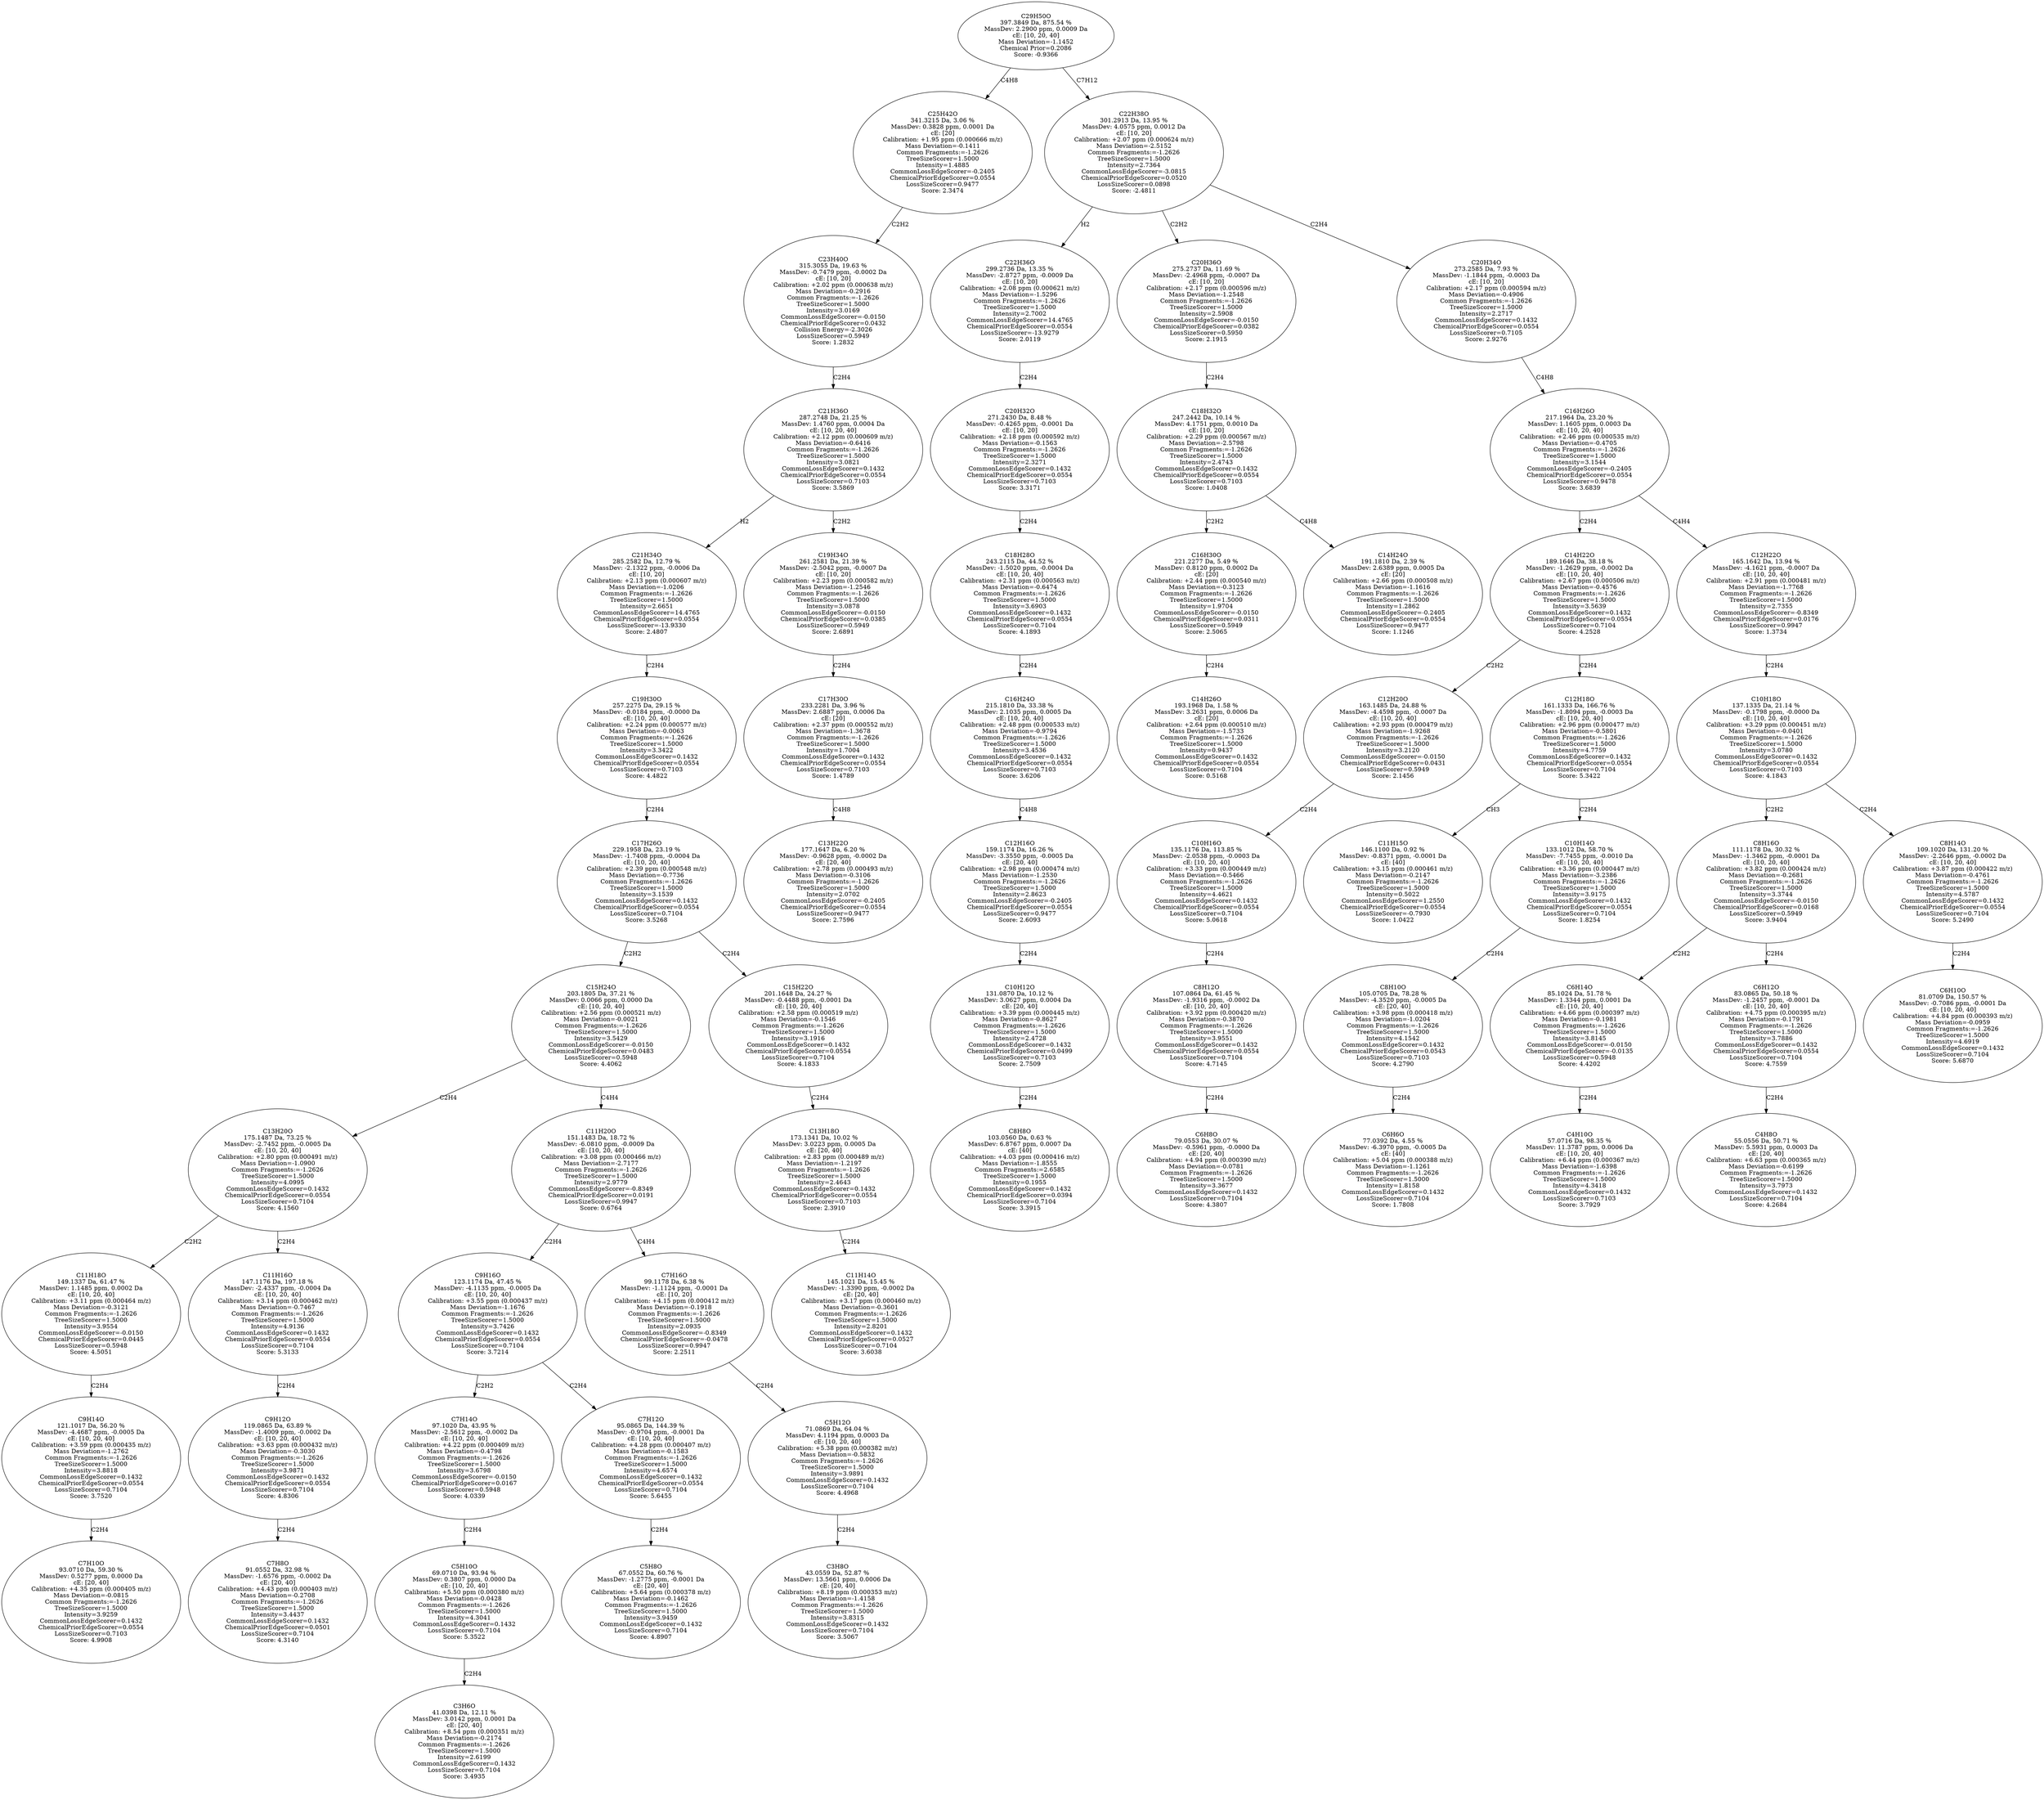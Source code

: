 strict digraph {
v1 [label="C7H10O\n93.0710 Da, 59.30 %\nMassDev: 0.5277 ppm, 0.0000 Da\ncE: [20, 40]\nCalibration: +4.35 ppm (0.000405 m/z)\nMass Deviation=-0.0815\nCommon Fragments:=-1.2626\nTreeSizeScorer=1.5000\nIntensity=3.9259\nCommonLossEdgeScorer=0.1432\nChemicalPriorEdgeScorer=0.0554\nLossSizeScorer=0.7103\nScore: 4.9908"];
v2 [label="C9H14O\n121.1017 Da, 56.20 %\nMassDev: -4.4687 ppm, -0.0005 Da\ncE: [10, 20, 40]\nCalibration: +3.59 ppm (0.000435 m/z)\nMass Deviation=-1.2762\nCommon Fragments:=-1.2626\nTreeSizeScorer=1.5000\nIntensity=3.8818\nCommonLossEdgeScorer=0.1432\nChemicalPriorEdgeScorer=0.0554\nLossSizeScorer=0.7104\nScore: 3.7520"];
v3 [label="C11H18O\n149.1337 Da, 61.47 %\nMassDev: 1.1485 ppm, 0.0002 Da\ncE: [10, 20, 40]\nCalibration: +3.11 ppm (0.000464 m/z)\nMass Deviation=-0.3121\nCommon Fragments:=-1.2626\nTreeSizeScorer=1.5000\nIntensity=3.9554\nCommonLossEdgeScorer=-0.0150\nChemicalPriorEdgeScorer=0.0445\nLossSizeScorer=0.5948\nScore: 4.5051"];
v4 [label="C7H8O\n91.0552 Da, 32.98 %\nMassDev: -1.6576 ppm, -0.0002 Da\ncE: [20, 40]\nCalibration: +4.43 ppm (0.000403 m/z)\nMass Deviation=-0.2708\nCommon Fragments:=-1.2626\nTreeSizeScorer=1.5000\nIntensity=3.4437\nCommonLossEdgeScorer=0.1432\nChemicalPriorEdgeScorer=0.0501\nLossSizeScorer=0.7104\nScore: 4.3140"];
v5 [label="C9H12O\n119.0865 Da, 63.89 %\nMassDev: -1.4009 ppm, -0.0002 Da\ncE: [10, 20, 40]\nCalibration: +3.63 ppm (0.000432 m/z)\nMass Deviation=-0.3030\nCommon Fragments:=-1.2626\nTreeSizeScorer=1.5000\nIntensity=3.9871\nCommonLossEdgeScorer=0.1432\nChemicalPriorEdgeScorer=0.0554\nLossSizeScorer=0.7104\nScore: 4.8306"];
v6 [label="C11H16O\n147.1176 Da, 197.18 %\nMassDev: -2.4337 ppm, -0.0004 Da\ncE: [10, 20, 40]\nCalibration: +3.14 ppm (0.000462 m/z)\nMass Deviation=-0.7467\nCommon Fragments:=-1.2626\nTreeSizeScorer=1.5000\nIntensity=4.9136\nCommonLossEdgeScorer=0.1432\nChemicalPriorEdgeScorer=0.0554\nLossSizeScorer=0.7104\nScore: 5.3133"];
v7 [label="C13H20O\n175.1487 Da, 73.25 %\nMassDev: -2.7452 ppm, -0.0005 Da\ncE: [10, 20, 40]\nCalibration: +2.80 ppm (0.000491 m/z)\nMass Deviation=-1.0900\nCommon Fragments:=-1.2626\nTreeSizeScorer=1.5000\nIntensity=4.0995\nCommonLossEdgeScorer=0.1432\nChemicalPriorEdgeScorer=0.0554\nLossSizeScorer=0.7104\nScore: 4.1560"];
v8 [label="C3H6O\n41.0398 Da, 12.11 %\nMassDev: 3.0142 ppm, 0.0001 Da\ncE: [20, 40]\nCalibration: +8.54 ppm (0.000351 m/z)\nMass Deviation=-0.2174\nCommon Fragments:=-1.2626\nTreeSizeScorer=1.5000\nIntensity=2.6199\nCommonLossEdgeScorer=0.1432\nLossSizeScorer=0.7104\nScore: 3.4935"];
v9 [label="C5H10O\n69.0710 Da, 93.94 %\nMassDev: 0.3807 ppm, 0.0000 Da\ncE: [10, 20, 40]\nCalibration: +5.50 ppm (0.000380 m/z)\nMass Deviation=-0.0428\nCommon Fragments:=-1.2626\nTreeSizeScorer=1.5000\nIntensity=4.3041\nCommonLossEdgeScorer=0.1432\nLossSizeScorer=0.7104\nScore: 5.3522"];
v10 [label="C7H14O\n97.1020 Da, 43.95 %\nMassDev: -2.5612 ppm, -0.0002 Da\ncE: [10, 20, 40]\nCalibration: +4.22 ppm (0.000409 m/z)\nMass Deviation=-0.4798\nCommon Fragments:=-1.2626\nTreeSizeScorer=1.5000\nIntensity=3.6798\nCommonLossEdgeScorer=-0.0150\nChemicalPriorEdgeScorer=0.0167\nLossSizeScorer=0.5948\nScore: 4.0339"];
v11 [label="C5H8O\n67.0552 Da, 60.76 %\nMassDev: -1.2775 ppm, -0.0001 Da\ncE: [20, 40]\nCalibration: +5.64 ppm (0.000378 m/z)\nMass Deviation=-0.1462\nCommon Fragments:=-1.2626\nTreeSizeScorer=1.5000\nIntensity=3.9459\nCommonLossEdgeScorer=0.1432\nLossSizeScorer=0.7104\nScore: 4.8907"];
v12 [label="C7H12O\n95.0865 Da, 144.39 %\nMassDev: -0.9704 ppm, -0.0001 Da\ncE: [10, 20, 40]\nCalibration: +4.28 ppm (0.000407 m/z)\nMass Deviation=-0.1583\nCommon Fragments:=-1.2626\nTreeSizeScorer=1.5000\nIntensity=4.6574\nCommonLossEdgeScorer=0.1432\nChemicalPriorEdgeScorer=0.0554\nLossSizeScorer=0.7104\nScore: 5.6455"];
v13 [label="C9H16O\n123.1174 Da, 47.45 %\nMassDev: -4.1135 ppm, -0.0005 Da\ncE: [10, 20, 40]\nCalibration: +3.55 ppm (0.000437 m/z)\nMass Deviation=-1.1676\nCommon Fragments:=-1.2626\nTreeSizeScorer=1.5000\nIntensity=3.7426\nCommonLossEdgeScorer=0.1432\nChemicalPriorEdgeScorer=0.0554\nLossSizeScorer=0.7104\nScore: 3.7214"];
v14 [label="C3H8O\n43.0559 Da, 52.87 %\nMassDev: 13.5661 ppm, 0.0006 Da\ncE: [20, 40]\nCalibration: +8.19 ppm (0.000353 m/z)\nMass Deviation=-1.4158\nCommon Fragments:=-1.2626\nTreeSizeScorer=1.5000\nIntensity=3.8315\nCommonLossEdgeScorer=0.1432\nLossSizeScorer=0.7104\nScore: 3.5067"];
v15 [label="C5H12O\n71.0869 Da, 64.04 %\nMassDev: 4.1194 ppm, 0.0003 Da\ncE: [10, 20, 40]\nCalibration: +5.38 ppm (0.000382 m/z)\nMass Deviation=-0.5832\nCommon Fragments:=-1.2626\nTreeSizeScorer=1.5000\nIntensity=3.9891\nCommonLossEdgeScorer=0.1432\nLossSizeScorer=0.7104\nScore: 4.4968"];
v16 [label="C7H16O\n99.1178 Da, 6.38 %\nMassDev: -1.1124 ppm, -0.0001 Da\ncE: [10, 20]\nCalibration: +4.15 ppm (0.000412 m/z)\nMass Deviation=-0.1918\nCommon Fragments:=-1.2626\nTreeSizeScorer=1.5000\nIntensity=2.0935\nCommonLossEdgeScorer=-0.8349\nChemicalPriorEdgeScorer=-0.0478\nLossSizeScorer=0.9947\nScore: 2.2511"];
v17 [label="C11H20O\n151.1483 Da, 18.72 %\nMassDev: -6.0810 ppm, -0.0009 Da\ncE: [10, 20, 40]\nCalibration: +3.08 ppm (0.000466 m/z)\nMass Deviation=-2.7177\nCommon Fragments:=-1.2626\nTreeSizeScorer=1.5000\nIntensity=2.9779\nCommonLossEdgeScorer=-0.8349\nChemicalPriorEdgeScorer=0.0191\nLossSizeScorer=0.9947\nScore: 0.6764"];
v18 [label="C15H24O\n203.1805 Da, 37.21 %\nMassDev: 0.0066 ppm, 0.0000 Da\ncE: [10, 20, 40]\nCalibration: +2.56 ppm (0.000521 m/z)\nMass Deviation=-0.0021\nCommon Fragments:=-1.2626\nTreeSizeScorer=1.5000\nIntensity=3.5429\nCommonLossEdgeScorer=-0.0150\nChemicalPriorEdgeScorer=0.0483\nLossSizeScorer=0.5948\nScore: 4.4062"];
v19 [label="C11H14O\n145.1021 Da, 15.45 %\nMassDev: -1.3390 ppm, -0.0002 Da\ncE: [20, 40]\nCalibration: +3.17 ppm (0.000460 m/z)\nMass Deviation=-0.3601\nCommon Fragments:=-1.2626\nTreeSizeScorer=1.5000\nIntensity=2.8201\nCommonLossEdgeScorer=0.1432\nChemicalPriorEdgeScorer=0.0527\nLossSizeScorer=0.7104\nScore: 3.6038"];
v20 [label="C13H18O\n173.1341 Da, 10.02 %\nMassDev: 3.0223 ppm, 0.0005 Da\ncE: [20, 40]\nCalibration: +2.83 ppm (0.000489 m/z)\nMass Deviation=-1.2197\nCommon Fragments:=-1.2626\nTreeSizeScorer=1.5000\nIntensity=2.4643\nCommonLossEdgeScorer=0.1432\nChemicalPriorEdgeScorer=0.0554\nLossSizeScorer=0.7103\nScore: 2.3910"];
v21 [label="C15H22O\n201.1648 Da, 24.27 %\nMassDev: -0.4488 ppm, -0.0001 Da\ncE: [10, 20, 40]\nCalibration: +2.58 ppm (0.000519 m/z)\nMass Deviation=-0.1546\nCommon Fragments:=-1.2626\nTreeSizeScorer=1.5000\nIntensity=3.1916\nCommonLossEdgeScorer=0.1432\nChemicalPriorEdgeScorer=0.0554\nLossSizeScorer=0.7104\nScore: 4.1833"];
v22 [label="C17H26O\n229.1958 Da, 23.19 %\nMassDev: -1.7408 ppm, -0.0004 Da\ncE: [10, 20, 40]\nCalibration: +2.39 ppm (0.000548 m/z)\nMass Deviation=-0.7736\nCommon Fragments:=-1.2626\nTreeSizeScorer=1.5000\nIntensity=3.1539\nCommonLossEdgeScorer=0.1432\nChemicalPriorEdgeScorer=0.0554\nLossSizeScorer=0.7104\nScore: 3.5268"];
v23 [label="C19H30O\n257.2275 Da, 29.15 %\nMassDev: -0.0184 ppm, -0.0000 Da\ncE: [10, 20, 40]\nCalibration: +2.24 ppm (0.000577 m/z)\nMass Deviation=-0.0063\nCommon Fragments:=-1.2626\nTreeSizeScorer=1.5000\nIntensity=3.3422\nCommonLossEdgeScorer=0.1432\nChemicalPriorEdgeScorer=0.0554\nLossSizeScorer=0.7103\nScore: 4.4822"];
v24 [label="C21H34O\n285.2582 Da, 12.79 %\nMassDev: -2.1322 ppm, -0.0006 Da\ncE: [10, 20]\nCalibration: +2.13 ppm (0.000607 m/z)\nMass Deviation=-1.0206\nCommon Fragments:=-1.2626\nTreeSizeScorer=1.5000\nIntensity=2.6651\nCommonLossEdgeScorer=14.4765\nChemicalPriorEdgeScorer=0.0554\nLossSizeScorer=-13.9330\nScore: 2.4807"];
v25 [label="C13H22O\n177.1647 Da, 6.20 %\nMassDev: -0.9628 ppm, -0.0002 Da\ncE: [20, 40]\nCalibration: +2.78 ppm (0.000493 m/z)\nMass Deviation=-0.3106\nCommon Fragments:=-1.2626\nTreeSizeScorer=1.5000\nIntensity=2.0702\nCommonLossEdgeScorer=-0.2405\nChemicalPriorEdgeScorer=0.0554\nLossSizeScorer=0.9477\nScore: 2.7596"];
v26 [label="C17H30O\n233.2281 Da, 3.96 %\nMassDev: 2.6887 ppm, 0.0006 Da\ncE: [20]\nCalibration: +2.37 ppm (0.000552 m/z)\nMass Deviation=-1.3678\nCommon Fragments:=-1.2626\nTreeSizeScorer=1.5000\nIntensity=1.7004\nCommonLossEdgeScorer=0.1432\nChemicalPriorEdgeScorer=0.0554\nLossSizeScorer=0.7103\nScore: 1.4789"];
v27 [label="C19H34O\n261.2581 Da, 21.39 %\nMassDev: -2.5042 ppm, -0.0007 Da\ncE: [10, 20]\nCalibration: +2.23 ppm (0.000582 m/z)\nMass Deviation=-1.2546\nCommon Fragments:=-1.2626\nTreeSizeScorer=1.5000\nIntensity=3.0878\nCommonLossEdgeScorer=-0.0150\nChemicalPriorEdgeScorer=0.0385\nLossSizeScorer=0.5949\nScore: 2.6891"];
v28 [label="C21H36O\n287.2748 Da, 21.25 %\nMassDev: 1.4760 ppm, 0.0004 Da\ncE: [10, 20, 40]\nCalibration: +2.12 ppm (0.000609 m/z)\nMass Deviation=-0.6416\nCommon Fragments:=-1.2626\nTreeSizeScorer=1.5000\nIntensity=3.0821\nCommonLossEdgeScorer=0.1432\nChemicalPriorEdgeScorer=0.0554\nLossSizeScorer=0.7103\nScore: 3.5869"];
v29 [label="C23H40O\n315.3055 Da, 19.63 %\nMassDev: -0.7479 ppm, -0.0002 Da\ncE: [10, 20]\nCalibration: +2.02 ppm (0.000638 m/z)\nMass Deviation=-0.2916\nCommon Fragments:=-1.2626\nTreeSizeScorer=1.5000\nIntensity=3.0169\nCommonLossEdgeScorer=-0.0150\nChemicalPriorEdgeScorer=0.0432\nCollision Energy=-2.3026\nLossSizeScorer=0.5949\nScore: 1.2832"];
v30 [label="C25H42O\n341.3215 Da, 3.06 %\nMassDev: 0.3828 ppm, 0.0001 Da\ncE: [20]\nCalibration: +1.95 ppm (0.000666 m/z)\nMass Deviation=-0.1411\nCommon Fragments:=-1.2626\nTreeSizeScorer=1.5000\nIntensity=1.4885\nCommonLossEdgeScorer=-0.2405\nChemicalPriorEdgeScorer=0.0554\nLossSizeScorer=0.9477\nScore: 2.3474"];
v31 [label="C8H8O\n103.0560 Da, 0.63 %\nMassDev: 6.8767 ppm, 0.0007 Da\ncE: [40]\nCalibration: +4.03 ppm (0.000416 m/z)\nMass Deviation=-1.8555\nCommon Fragments:=2.6585\nTreeSizeScorer=1.5000\nIntensity=0.1955\nCommonLossEdgeScorer=0.1432\nChemicalPriorEdgeScorer=0.0394\nLossSizeScorer=0.7104\nScore: 3.3915"];
v32 [label="C10H12O\n131.0870 Da, 10.12 %\nMassDev: 3.0627 ppm, 0.0004 Da\ncE: [20, 40]\nCalibration: +3.39 ppm (0.000445 m/z)\nMass Deviation=-0.8627\nCommon Fragments:=-1.2626\nTreeSizeScorer=1.5000\nIntensity=2.4728\nCommonLossEdgeScorer=0.1432\nChemicalPriorEdgeScorer=0.0499\nLossSizeScorer=0.7103\nScore: 2.7509"];
v33 [label="C12H16O\n159.1174 Da, 16.26 %\nMassDev: -3.3550 ppm, -0.0005 Da\ncE: [20, 40]\nCalibration: +2.98 ppm (0.000474 m/z)\nMass Deviation=-1.2530\nCommon Fragments:=-1.2626\nTreeSizeScorer=1.5000\nIntensity=2.8623\nCommonLossEdgeScorer=-0.2405\nChemicalPriorEdgeScorer=0.0554\nLossSizeScorer=0.9477\nScore: 2.6093"];
v34 [label="C16H24O\n215.1810 Da, 33.38 %\nMassDev: 2.1035 ppm, 0.0005 Da\ncE: [10, 20, 40]\nCalibration: +2.48 ppm (0.000533 m/z)\nMass Deviation=-0.9794\nCommon Fragments:=-1.2626\nTreeSizeScorer=1.5000\nIntensity=3.4536\nCommonLossEdgeScorer=0.1432\nChemicalPriorEdgeScorer=0.0554\nLossSizeScorer=0.7103\nScore: 3.6206"];
v35 [label="C18H28O\n243.2115 Da, 44.52 %\nMassDev: -1.5020 ppm, -0.0004 Da\ncE: [10, 20, 40]\nCalibration: +2.31 ppm (0.000563 m/z)\nMass Deviation=-0.6474\nCommon Fragments:=-1.2626\nTreeSizeScorer=1.5000\nIntensity=3.6903\nCommonLossEdgeScorer=0.1432\nChemicalPriorEdgeScorer=0.0554\nLossSizeScorer=0.7104\nScore: 4.1893"];
v36 [label="C20H32O\n271.2430 Da, 8.48 %\nMassDev: -0.4265 ppm, -0.0001 Da\ncE: [10, 20]\nCalibration: +2.18 ppm (0.000592 m/z)\nMass Deviation=-0.1563\nCommon Fragments:=-1.2626\nTreeSizeScorer=1.5000\nIntensity=2.3271\nCommonLossEdgeScorer=0.1432\nChemicalPriorEdgeScorer=0.0554\nLossSizeScorer=0.7103\nScore: 3.3171"];
v37 [label="C22H36O\n299.2736 Da, 13.35 %\nMassDev: -2.8727 ppm, -0.0009 Da\ncE: [10, 20]\nCalibration: +2.08 ppm (0.000621 m/z)\nMass Deviation=-1.5296\nCommon Fragments:=-1.2626\nTreeSizeScorer=1.5000\nIntensity=2.7002\nCommonLossEdgeScorer=14.4765\nChemicalPriorEdgeScorer=0.0554\nLossSizeScorer=-13.9279\nScore: 2.0119"];
v38 [label="C14H26O\n193.1968 Da, 1.58 %\nMassDev: 3.2631 ppm, 0.0006 Da\ncE: [20]\nCalibration: +2.64 ppm (0.000510 m/z)\nMass Deviation=-1.5733\nCommon Fragments:=-1.2626\nTreeSizeScorer=1.5000\nIntensity=0.9437\nCommonLossEdgeScorer=0.1432\nChemicalPriorEdgeScorer=0.0554\nLossSizeScorer=0.7104\nScore: 0.5168"];
v39 [label="C16H30O\n221.2277 Da, 5.49 %\nMassDev: 0.8120 ppm, 0.0002 Da\ncE: [20]\nCalibration: +2.44 ppm (0.000540 m/z)\nMass Deviation=-0.3123\nCommon Fragments:=-1.2626\nTreeSizeScorer=1.5000\nIntensity=1.9704\nCommonLossEdgeScorer=-0.0150\nChemicalPriorEdgeScorer=0.0311\nLossSizeScorer=0.5949\nScore: 2.5065"];
v40 [label="C14H24O\n191.1810 Da, 2.39 %\nMassDev: 2.6389 ppm, 0.0005 Da\ncE: [20]\nCalibration: +2.66 ppm (0.000508 m/z)\nMass Deviation=-1.1616\nCommon Fragments:=-1.2626\nTreeSizeScorer=1.5000\nIntensity=1.2862\nCommonLossEdgeScorer=-0.2405\nChemicalPriorEdgeScorer=0.0554\nLossSizeScorer=0.9477\nScore: 1.1246"];
v41 [label="C18H32O\n247.2442 Da, 10.14 %\nMassDev: 4.1751 ppm, 0.0010 Da\ncE: [10, 20]\nCalibration: +2.29 ppm (0.000567 m/z)\nMass Deviation=-2.5798\nCommon Fragments:=-1.2626\nTreeSizeScorer=1.5000\nIntensity=2.4743\nCommonLossEdgeScorer=0.1432\nChemicalPriorEdgeScorer=0.0554\nLossSizeScorer=0.7103\nScore: 1.0408"];
v42 [label="C20H36O\n275.2737 Da, 11.69 %\nMassDev: -2.4968 ppm, -0.0007 Da\ncE: [10, 20]\nCalibration: +2.17 ppm (0.000596 m/z)\nMass Deviation=-1.2548\nCommon Fragments:=-1.2626\nTreeSizeScorer=1.5000\nIntensity=2.5908\nCommonLossEdgeScorer=-0.0150\nChemicalPriorEdgeScorer=0.0382\nLossSizeScorer=0.5950\nScore: 2.1915"];
v43 [label="C6H8O\n79.0553 Da, 30.07 %\nMassDev: -0.5961 ppm, -0.0000 Da\ncE: [20, 40]\nCalibration: +4.94 ppm (0.000390 m/z)\nMass Deviation=-0.0781\nCommon Fragments:=-1.2626\nTreeSizeScorer=1.5000\nIntensity=3.3677\nCommonLossEdgeScorer=0.1432\nLossSizeScorer=0.7104\nScore: 4.3807"];
v44 [label="C8H12O\n107.0864 Da, 61.45 %\nMassDev: -1.9316 ppm, -0.0002 Da\ncE: [10, 20, 40]\nCalibration: +3.92 ppm (0.000420 m/z)\nMass Deviation=-0.3870\nCommon Fragments:=-1.2626\nTreeSizeScorer=1.5000\nIntensity=3.9551\nCommonLossEdgeScorer=0.1432\nChemicalPriorEdgeScorer=0.0554\nLossSizeScorer=0.7104\nScore: 4.7145"];
v45 [label="C10H16O\n135.1176 Da, 113.85 %\nMassDev: -2.0538 ppm, -0.0003 Da\ncE: [10, 20, 40]\nCalibration: +3.33 ppm (0.000449 m/z)\nMass Deviation=-0.5466\nCommon Fragments:=-1.2626\nTreeSizeScorer=1.5000\nIntensity=4.4621\nCommonLossEdgeScorer=0.1432\nChemicalPriorEdgeScorer=0.0554\nLossSizeScorer=0.7104\nScore: 5.0618"];
v46 [label="C12H20O\n163.1485 Da, 24.88 %\nMassDev: -4.4598 ppm, -0.0007 Da\ncE: [10, 20, 40]\nCalibration: +2.93 ppm (0.000479 m/z)\nMass Deviation=-1.9268\nCommon Fragments:=-1.2626\nTreeSizeScorer=1.5000\nIntensity=3.2120\nCommonLossEdgeScorer=-0.0150\nChemicalPriorEdgeScorer=0.0431\nLossSizeScorer=0.5949\nScore: 2.1456"];
v47 [label="C11H15O\n146.1100 Da, 0.92 %\nMassDev: -0.8371 ppm, -0.0001 Da\ncE: [40]\nCalibration: +3.15 ppm (0.000461 m/z)\nMass Deviation=-0.2147\nCommon Fragments:=-1.2626\nTreeSizeScorer=1.5000\nIntensity=0.5022\nCommonLossEdgeScorer=1.2550\nChemicalPriorEdgeScorer=0.0554\nLossSizeScorer=-0.7930\nScore: 1.0422"];
v48 [label="C6H6O\n77.0392 Da, 4.55 %\nMassDev: -6.3970 ppm, -0.0005 Da\ncE: [40]\nCalibration: +5.04 ppm (0.000388 m/z)\nMass Deviation=-1.1261\nCommon Fragments:=-1.2626\nTreeSizeScorer=1.5000\nIntensity=1.8158\nCommonLossEdgeScorer=0.1432\nLossSizeScorer=0.7104\nScore: 1.7808"];
v49 [label="C8H10O\n105.0705 Da, 78.28 %\nMassDev: -4.3520 ppm, -0.0005 Da\ncE: [20, 40]\nCalibration: +3.98 ppm (0.000418 m/z)\nMass Deviation=-1.0204\nCommon Fragments:=-1.2626\nTreeSizeScorer=1.5000\nIntensity=4.1542\nCommonLossEdgeScorer=0.1432\nChemicalPriorEdgeScorer=0.0543\nLossSizeScorer=0.7103\nScore: 4.2790"];
v50 [label="C10H14O\n133.1012 Da, 58.70 %\nMassDev: -7.7455 ppm, -0.0010 Da\ncE: [10, 20, 40]\nCalibration: +3.36 ppm (0.000447 m/z)\nMass Deviation=-3.2386\nCommon Fragments:=-1.2626\nTreeSizeScorer=1.5000\nIntensity=3.9175\nCommonLossEdgeScorer=0.1432\nChemicalPriorEdgeScorer=0.0554\nLossSizeScorer=0.7104\nScore: 1.8254"];
v51 [label="C12H18O\n161.1333 Da, 166.76 %\nMassDev: -1.8094 ppm, -0.0003 Da\ncE: [10, 20, 40]\nCalibration: +2.96 ppm (0.000477 m/z)\nMass Deviation=-0.5801\nCommon Fragments:=-1.2626\nTreeSizeScorer=1.5000\nIntensity=4.7759\nCommonLossEdgeScorer=0.1432\nChemicalPriorEdgeScorer=0.0554\nLossSizeScorer=0.7104\nScore: 5.3422"];
v52 [label="C14H22O\n189.1646 Da, 38.18 %\nMassDev: -1.2629 ppm, -0.0002 Da\ncE: [10, 20, 40]\nCalibration: +2.67 ppm (0.000506 m/z)\nMass Deviation=-0.4576\nCommon Fragments:=-1.2626\nTreeSizeScorer=1.5000\nIntensity=3.5639\nCommonLossEdgeScorer=0.1432\nChemicalPriorEdgeScorer=0.0554\nLossSizeScorer=0.7104\nScore: 4.2528"];
v53 [label="C4H10O\n57.0716 Da, 98.35 %\nMassDev: 11.3787 ppm, 0.0006 Da\ncE: [10, 20, 40]\nCalibration: +6.44 ppm (0.000367 m/z)\nMass Deviation=-1.6398\nCommon Fragments:=-1.2626\nTreeSizeScorer=1.5000\nIntensity=4.3418\nCommonLossEdgeScorer=0.1432\nLossSizeScorer=0.7103\nScore: 3.7929"];
v54 [label="C6H14O\n85.1024 Da, 51.78 %\nMassDev: 1.3344 ppm, 0.0001 Da\ncE: [10, 20, 40]\nCalibration: +4.66 ppm (0.000397 m/z)\nMass Deviation=-0.1981\nCommon Fragments:=-1.2626\nTreeSizeScorer=1.5000\nIntensity=3.8145\nCommonLossEdgeScorer=-0.0150\nChemicalPriorEdgeScorer=-0.0135\nLossSizeScorer=0.5948\nScore: 4.4202"];
v55 [label="C4H8O\n55.0556 Da, 50.71 %\nMassDev: 5.5931 ppm, 0.0003 Da\ncE: [20, 40]\nCalibration: +6.63 ppm (0.000365 m/z)\nMass Deviation=-0.6199\nCommon Fragments:=-1.2626\nTreeSizeScorer=1.5000\nIntensity=3.7973\nCommonLossEdgeScorer=0.1432\nLossSizeScorer=0.7104\nScore: 4.2684"];
v56 [label="C6H12O\n83.0865 Da, 50.18 %\nMassDev: -1.2457 ppm, -0.0001 Da\ncE: [10, 20, 40]\nCalibration: +4.75 ppm (0.000395 m/z)\nMass Deviation=-0.1791\nCommon Fragments:=-1.2626\nTreeSizeScorer=1.5000\nIntensity=3.7886\nCommonLossEdgeScorer=0.1432\nChemicalPriorEdgeScorer=0.0554\nLossSizeScorer=0.7104\nScore: 4.7559"];
v57 [label="C8H16O\n111.1178 Da, 30.32 %\nMassDev: -1.3462 ppm, -0.0001 Da\ncE: [10, 20, 40]\nCalibration: +3.82 ppm (0.000424 m/z)\nMass Deviation=-0.2681\nCommon Fragments:=-1.2626\nTreeSizeScorer=1.5000\nIntensity=3.3744\nCommonLossEdgeScorer=-0.0150\nChemicalPriorEdgeScorer=0.0168\nLossSizeScorer=0.5949\nScore: 3.9404"];
v58 [label="C6H10O\n81.0709 Da, 150.57 %\nMassDev: -0.7086 ppm, -0.0001 Da\ncE: [10, 20, 40]\nCalibration: +4.84 ppm (0.000393 m/z)\nMass Deviation=-0.0959\nCommon Fragments:=-1.2626\nTreeSizeScorer=1.5000\nIntensity=4.6919\nCommonLossEdgeScorer=0.1432\nLossSizeScorer=0.7104\nScore: 5.6870"];
v59 [label="C8H14O\n109.1020 Da, 131.20 %\nMassDev: -2.2646 ppm, -0.0002 Da\ncE: [10, 20, 40]\nCalibration: +3.87 ppm (0.000422 m/z)\nMass Deviation=-0.4761\nCommon Fragments:=-1.2626\nTreeSizeScorer=1.5000\nIntensity=4.5787\nCommonLossEdgeScorer=0.1432\nChemicalPriorEdgeScorer=0.0554\nLossSizeScorer=0.7104\nScore: 5.2490"];
v60 [label="C10H18O\n137.1335 Da, 21.14 %\nMassDev: -0.1798 ppm, -0.0000 Da\ncE: [10, 20, 40]\nCalibration: +3.29 ppm (0.000451 m/z)\nMass Deviation=-0.0401\nCommon Fragments:=-1.2626\nTreeSizeScorer=1.5000\nIntensity=3.0780\nCommonLossEdgeScorer=0.1432\nChemicalPriorEdgeScorer=0.0554\nLossSizeScorer=0.7103\nScore: 4.1843"];
v61 [label="C12H22O\n165.1642 Da, 13.94 %\nMassDev: -4.1621 ppm, -0.0007 Da\ncE: [10, 20, 40]\nCalibration: +2.91 ppm (0.000481 m/z)\nMass Deviation=-1.7768\nCommon Fragments:=-1.2626\nTreeSizeScorer=1.5000\nIntensity=2.7355\nCommonLossEdgeScorer=-0.8349\nChemicalPriorEdgeScorer=0.0176\nLossSizeScorer=0.9947\nScore: 1.3734"];
v62 [label="C16H26O\n217.1964 Da, 23.20 %\nMassDev: 1.1605 ppm, 0.0003 Da\ncE: [10, 20, 40]\nCalibration: +2.46 ppm (0.000535 m/z)\nMass Deviation=-0.4705\nCommon Fragments:=-1.2626\nTreeSizeScorer=1.5000\nIntensity=3.1544\nCommonLossEdgeScorer=-0.2405\nChemicalPriorEdgeScorer=0.0554\nLossSizeScorer=0.9478\nScore: 3.6839"];
v63 [label="C20H34O\n273.2585 Da, 7.93 %\nMassDev: -1.1844 ppm, -0.0003 Da\ncE: [10, 20]\nCalibration: +2.17 ppm (0.000594 m/z)\nMass Deviation=-0.4906\nCommon Fragments:=-1.2626\nTreeSizeScorer=1.5000\nIntensity=2.2717\nCommonLossEdgeScorer=0.1432\nChemicalPriorEdgeScorer=0.0554\nLossSizeScorer=0.7105\nScore: 2.9276"];
v64 [label="C22H38O\n301.2913 Da, 13.95 %\nMassDev: 4.0575 ppm, 0.0012 Da\ncE: [10, 20]\nCalibration: +2.07 ppm (0.000624 m/z)\nMass Deviation=-2.5152\nCommon Fragments:=-1.2626\nTreeSizeScorer=1.5000\nIntensity=2.7364\nCommonLossEdgeScorer=-3.0815\nChemicalPriorEdgeScorer=0.0520\nLossSizeScorer=0.0898\nScore: -2.4811"];
v65 [label="C29H50O\n397.3849 Da, 875.54 %\nMassDev: 2.2900 ppm, 0.0009 Da\ncE: [10, 20, 40]\nMass Deviation=-1.1452\nChemical Prior=0.2086\nScore: -0.9366"];
v2 -> v1 [label="C2H4"];
v3 -> v2 [label="C2H4"];
v7 -> v3 [label="C2H2"];
v5 -> v4 [label="C2H4"];
v6 -> v5 [label="C2H4"];
v7 -> v6 [label="C2H4"];
v18 -> v7 [label="C2H4"];
v9 -> v8 [label="C2H4"];
v10 -> v9 [label="C2H4"];
v13 -> v10 [label="C2H2"];
v12 -> v11 [label="C2H4"];
v13 -> v12 [label="C2H4"];
v17 -> v13 [label="C2H4"];
v15 -> v14 [label="C2H4"];
v16 -> v15 [label="C2H4"];
v17 -> v16 [label="C4H4"];
v18 -> v17 [label="C4H4"];
v22 -> v18 [label="C2H2"];
v20 -> v19 [label="C2H4"];
v21 -> v20 [label="C2H4"];
v22 -> v21 [label="C2H4"];
v23 -> v22 [label="C2H4"];
v24 -> v23 [label="C2H4"];
v28 -> v24 [label="H2"];
v26 -> v25 [label="C4H8"];
v27 -> v26 [label="C2H4"];
v28 -> v27 [label="C2H2"];
v29 -> v28 [label="C2H4"];
v30 -> v29 [label="C2H2"];
v65 -> v30 [label="C4H8"];
v32 -> v31 [label="C2H4"];
v33 -> v32 [label="C2H4"];
v34 -> v33 [label="C4H8"];
v35 -> v34 [label="C2H4"];
v36 -> v35 [label="C2H4"];
v37 -> v36 [label="C2H4"];
v64 -> v37 [label="H2"];
v39 -> v38 [label="C2H4"];
v41 -> v39 [label="C2H2"];
v41 -> v40 [label="C4H8"];
v42 -> v41 [label="C2H4"];
v64 -> v42 [label="C2H2"];
v44 -> v43 [label="C2H4"];
v45 -> v44 [label="C2H4"];
v46 -> v45 [label="C2H4"];
v52 -> v46 [label="C2H2"];
v51 -> v47 [label="CH3"];
v49 -> v48 [label="C2H4"];
v50 -> v49 [label="C2H4"];
v51 -> v50 [label="C2H4"];
v52 -> v51 [label="C2H4"];
v62 -> v52 [label="C2H4"];
v54 -> v53 [label="C2H4"];
v57 -> v54 [label="C2H2"];
v56 -> v55 [label="C2H4"];
v57 -> v56 [label="C2H4"];
v60 -> v57 [label="C2H2"];
v59 -> v58 [label="C2H4"];
v60 -> v59 [label="C2H4"];
v61 -> v60 [label="C2H4"];
v62 -> v61 [label="C4H4"];
v63 -> v62 [label="C4H8"];
v64 -> v63 [label="C2H4"];
v65 -> v64 [label="C7H12"];
}